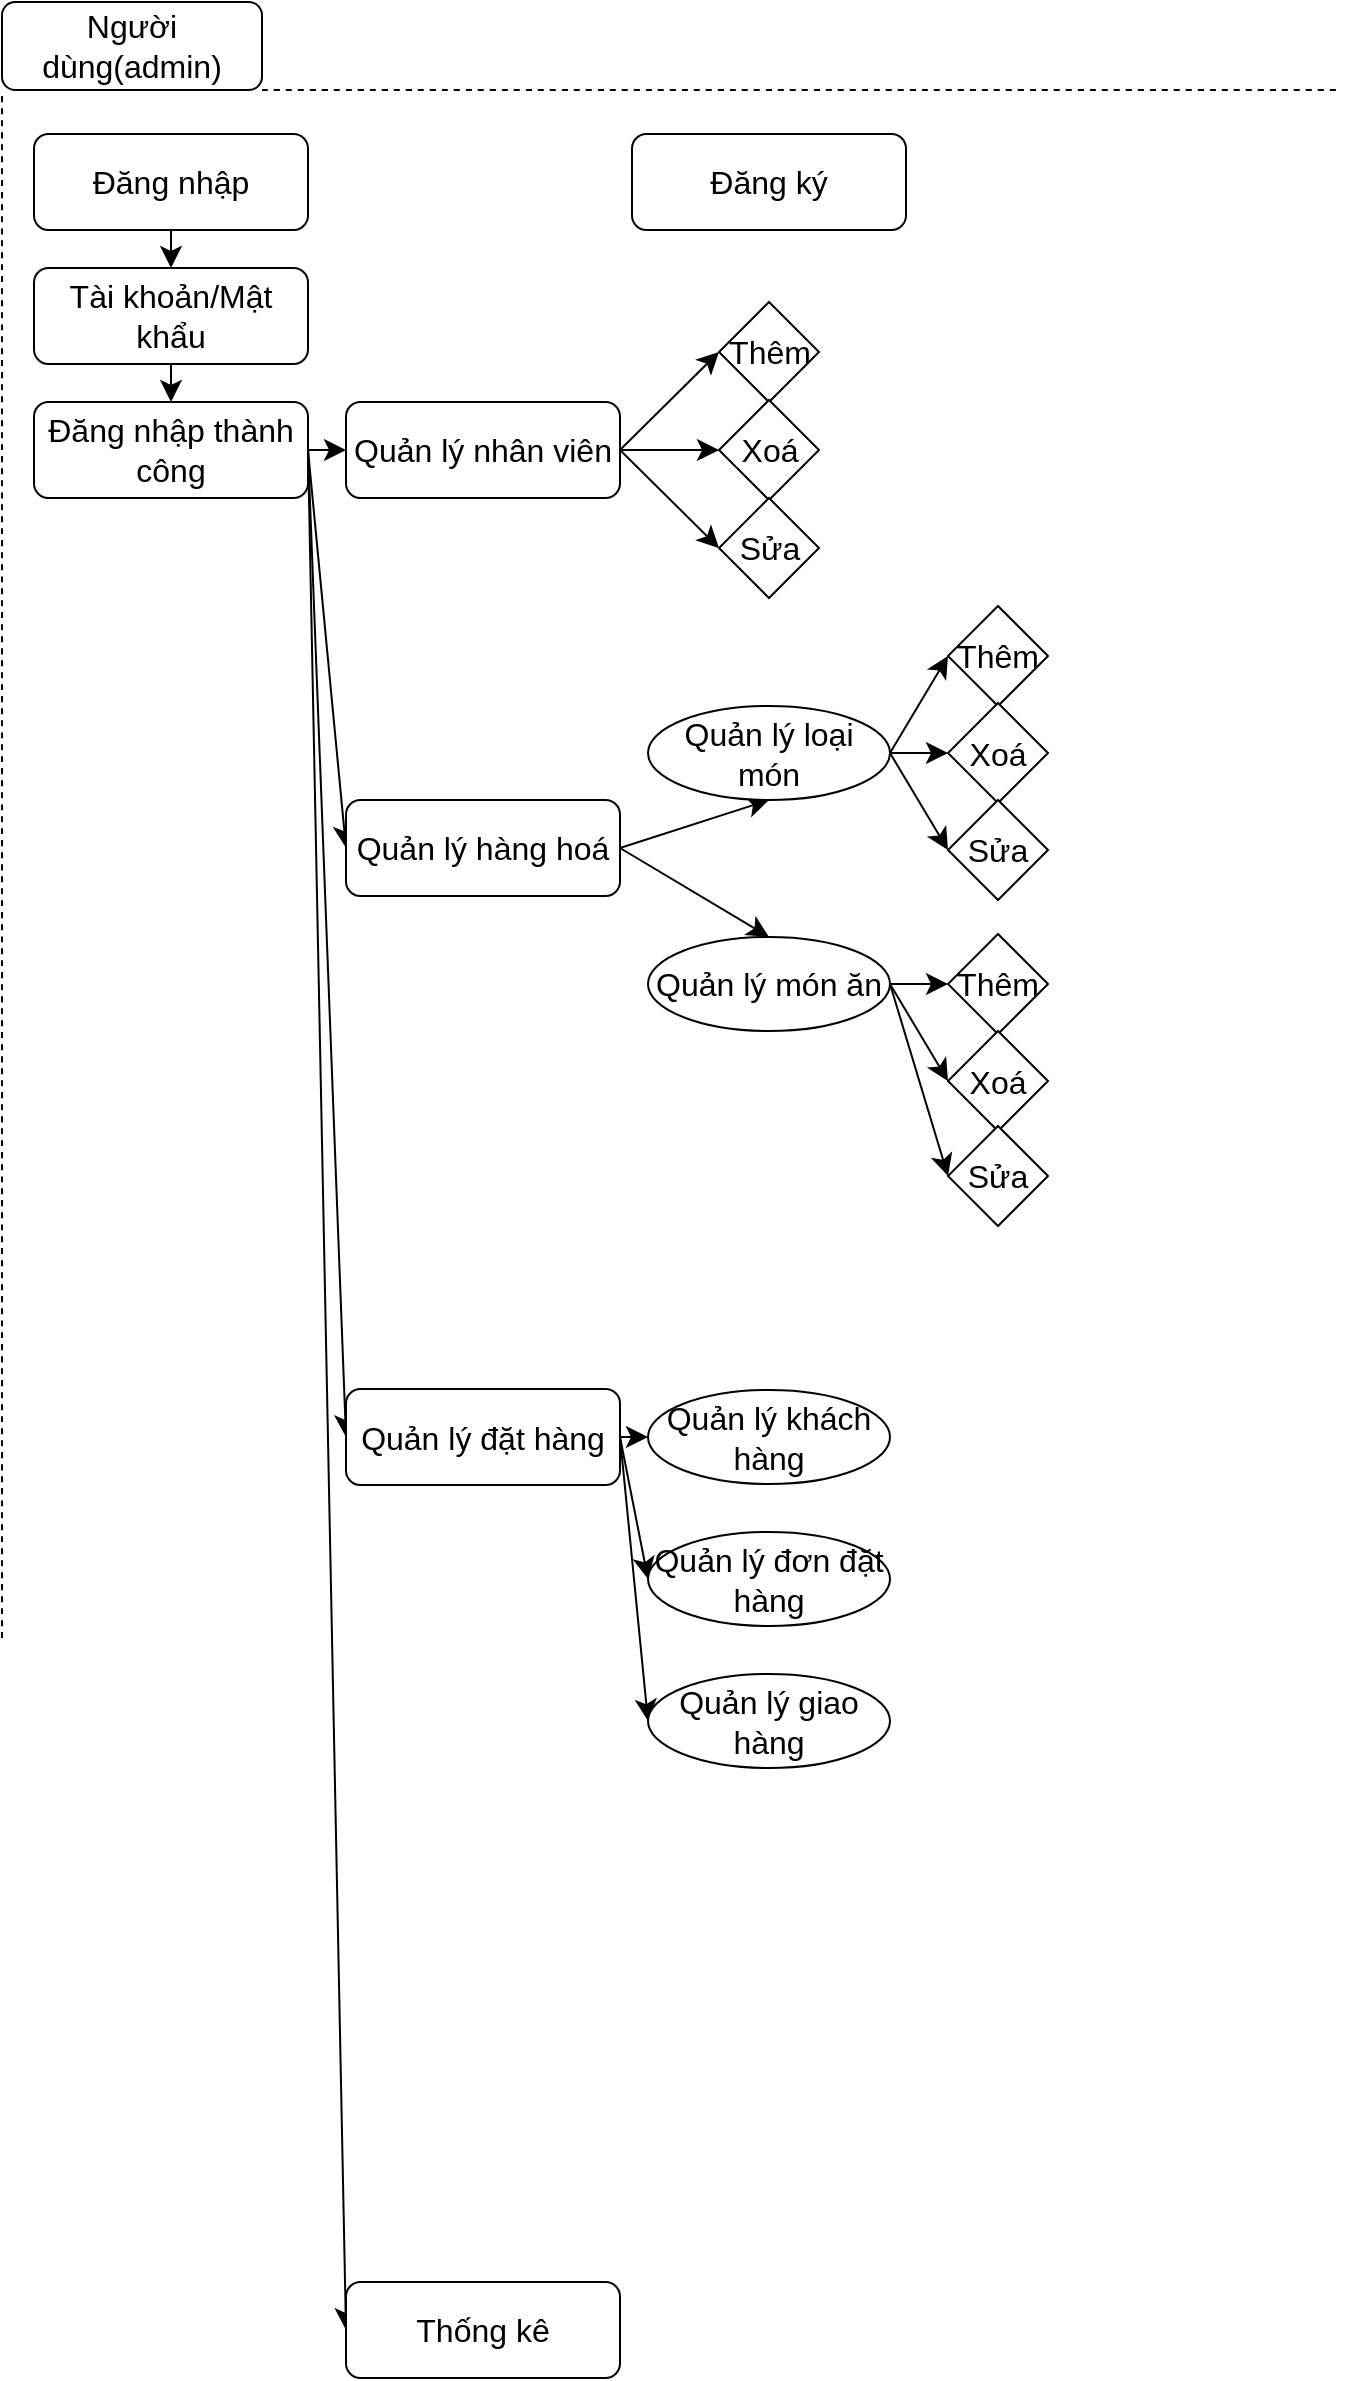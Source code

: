 <mxfile version="22.1.8" type="github">
  <diagram name="Page-1" id="rY_K6makJV8tmEoLIjzd">
    <mxGraphModel dx="1889" dy="836" grid="0" gridSize="10" guides="1" tooltips="1" connect="1" arrows="1" fold="1" page="0" pageScale="1" pageWidth="850" pageHeight="1100" math="0" shadow="0">
      <root>
        <mxCell id="0" />
        <mxCell id="1" parent="0" />
        <mxCell id="uzIWKKhnn1AGdui7la-n-1" value="Người dùng(admin)" style="rounded=1;whiteSpace=wrap;html=1;fontSize=16;" vertex="1" parent="1">
          <mxGeometry x="-16" y="36" width="130" height="44" as="geometry" />
        </mxCell>
        <mxCell id="uzIWKKhnn1AGdui7la-n-2" value="" style="endArrow=none;dashed=1;html=1;rounded=0;fontSize=12;startSize=8;endSize=8;edgeStyle=none;curved=1;exitX=1;exitY=1;exitDx=0;exitDy=0;" edge="1" parent="1" source="uzIWKKhnn1AGdui7la-n-1">
          <mxGeometry width="50" height="50" relative="1" as="geometry">
            <mxPoint x="175" y="225" as="sourcePoint" />
            <mxPoint x="653" y="80" as="targetPoint" />
          </mxGeometry>
        </mxCell>
        <mxCell id="uzIWKKhnn1AGdui7la-n-3" value="" style="endArrow=none;dashed=1;html=1;rounded=0;fontSize=12;startSize=8;endSize=8;edgeStyle=none;curved=1;entryX=0;entryY=1;entryDx=0;entryDy=0;" edge="1" parent="1" target="uzIWKKhnn1AGdui7la-n-1">
          <mxGeometry width="50" height="50" relative="1" as="geometry">
            <mxPoint x="-16" y="854" as="sourcePoint" />
            <mxPoint x="225" y="175" as="targetPoint" />
          </mxGeometry>
        </mxCell>
        <mxCell id="uzIWKKhnn1AGdui7la-n-7" style="edgeStyle=none;curved=1;rounded=0;orthogonalLoop=1;jettySize=auto;html=1;exitX=0.5;exitY=1;exitDx=0;exitDy=0;entryX=0.5;entryY=0;entryDx=0;entryDy=0;fontSize=12;startSize=8;endSize=8;" edge="1" parent="1" source="uzIWKKhnn1AGdui7la-n-4" target="uzIWKKhnn1AGdui7la-n-6">
          <mxGeometry relative="1" as="geometry" />
        </mxCell>
        <mxCell id="uzIWKKhnn1AGdui7la-n-4" value="Đăng nhập" style="rounded=1;whiteSpace=wrap;html=1;fontSize=16;" vertex="1" parent="1">
          <mxGeometry y="102" width="137" height="48" as="geometry" />
        </mxCell>
        <mxCell id="uzIWKKhnn1AGdui7la-n-5" value="Đăng ký" style="rounded=1;whiteSpace=wrap;html=1;fontSize=16;" vertex="1" parent="1">
          <mxGeometry x="299" y="102" width="137" height="48" as="geometry" />
        </mxCell>
        <mxCell id="uzIWKKhnn1AGdui7la-n-9" style="edgeStyle=none;curved=1;rounded=0;orthogonalLoop=1;jettySize=auto;html=1;exitX=0.5;exitY=1;exitDx=0;exitDy=0;entryX=0.5;entryY=0;entryDx=0;entryDy=0;fontSize=12;startSize=8;endSize=8;" edge="1" parent="1" source="uzIWKKhnn1AGdui7la-n-6" target="uzIWKKhnn1AGdui7la-n-8">
          <mxGeometry relative="1" as="geometry" />
        </mxCell>
        <mxCell id="uzIWKKhnn1AGdui7la-n-6" value="Tài khoản/Mật khẩu" style="rounded=1;whiteSpace=wrap;html=1;fontSize=16;" vertex="1" parent="1">
          <mxGeometry y="169" width="137" height="48" as="geometry" />
        </mxCell>
        <mxCell id="uzIWKKhnn1AGdui7la-n-11" style="edgeStyle=none;curved=1;rounded=0;orthogonalLoop=1;jettySize=auto;html=1;exitX=1;exitY=0.5;exitDx=0;exitDy=0;fontSize=12;startSize=8;endSize=8;" edge="1" parent="1" source="uzIWKKhnn1AGdui7la-n-8" target="uzIWKKhnn1AGdui7la-n-10">
          <mxGeometry relative="1" as="geometry" />
        </mxCell>
        <mxCell id="uzIWKKhnn1AGdui7la-n-15" style="edgeStyle=none;curved=1;rounded=0;orthogonalLoop=1;jettySize=auto;html=1;exitX=1;exitY=0.5;exitDx=0;exitDy=0;entryX=0;entryY=0.5;entryDx=0;entryDy=0;fontSize=12;startSize=8;endSize=8;" edge="1" parent="1" source="uzIWKKhnn1AGdui7la-n-8" target="uzIWKKhnn1AGdui7la-n-12">
          <mxGeometry relative="1" as="geometry" />
        </mxCell>
        <mxCell id="uzIWKKhnn1AGdui7la-n-16" style="edgeStyle=none;curved=1;rounded=0;orthogonalLoop=1;jettySize=auto;html=1;exitX=1;exitY=0.5;exitDx=0;exitDy=0;entryX=0;entryY=0.5;entryDx=0;entryDy=0;fontSize=12;startSize=8;endSize=8;" edge="1" parent="1" source="uzIWKKhnn1AGdui7la-n-8" target="uzIWKKhnn1AGdui7la-n-13">
          <mxGeometry relative="1" as="geometry" />
        </mxCell>
        <mxCell id="uzIWKKhnn1AGdui7la-n-17" style="edgeStyle=none;curved=1;rounded=0;orthogonalLoop=1;jettySize=auto;html=1;exitX=1;exitY=0.5;exitDx=0;exitDy=0;entryX=0;entryY=0.5;entryDx=0;entryDy=0;fontSize=12;startSize=8;endSize=8;" edge="1" parent="1" source="uzIWKKhnn1AGdui7la-n-8" target="uzIWKKhnn1AGdui7la-n-14">
          <mxGeometry relative="1" as="geometry" />
        </mxCell>
        <mxCell id="uzIWKKhnn1AGdui7la-n-8" value="Đăng nhập thành công" style="rounded=1;whiteSpace=wrap;html=1;fontSize=16;" vertex="1" parent="1">
          <mxGeometry y="236" width="137" height="48" as="geometry" />
        </mxCell>
        <mxCell id="uzIWKKhnn1AGdui7la-n-22" style="edgeStyle=none;curved=1;rounded=0;orthogonalLoop=1;jettySize=auto;html=1;exitX=1;exitY=0.5;exitDx=0;exitDy=0;entryX=0;entryY=0.5;entryDx=0;entryDy=0;fontSize=12;startSize=8;endSize=8;" edge="1" parent="1" source="uzIWKKhnn1AGdui7la-n-10" target="uzIWKKhnn1AGdui7la-n-18">
          <mxGeometry relative="1" as="geometry" />
        </mxCell>
        <mxCell id="uzIWKKhnn1AGdui7la-n-23" style="edgeStyle=none;curved=1;rounded=0;orthogonalLoop=1;jettySize=auto;html=1;exitX=1;exitY=0.5;exitDx=0;exitDy=0;entryX=0;entryY=0.5;entryDx=0;entryDy=0;fontSize=12;startSize=8;endSize=8;" edge="1" parent="1" source="uzIWKKhnn1AGdui7la-n-10" target="uzIWKKhnn1AGdui7la-n-19">
          <mxGeometry relative="1" as="geometry" />
        </mxCell>
        <mxCell id="uzIWKKhnn1AGdui7la-n-24" style="edgeStyle=none;curved=1;rounded=0;orthogonalLoop=1;jettySize=auto;html=1;exitX=1;exitY=0.5;exitDx=0;exitDy=0;entryX=0;entryY=0.5;entryDx=0;entryDy=0;fontSize=12;startSize=8;endSize=8;" edge="1" parent="1" source="uzIWKKhnn1AGdui7la-n-10" target="uzIWKKhnn1AGdui7la-n-20">
          <mxGeometry relative="1" as="geometry" />
        </mxCell>
        <mxCell id="uzIWKKhnn1AGdui7la-n-10" value="Quản lý nhân viên" style="rounded=1;whiteSpace=wrap;html=1;fontSize=16;" vertex="1" parent="1">
          <mxGeometry x="156" y="236" width="137" height="48" as="geometry" />
        </mxCell>
        <mxCell id="uzIWKKhnn1AGdui7la-n-27" style="edgeStyle=none;curved=1;rounded=0;orthogonalLoop=1;jettySize=auto;html=1;exitX=1;exitY=0.5;exitDx=0;exitDy=0;entryX=0.5;entryY=1;entryDx=0;entryDy=0;fontSize=12;startSize=8;endSize=8;" edge="1" parent="1" source="uzIWKKhnn1AGdui7la-n-12" target="uzIWKKhnn1AGdui7la-n-25">
          <mxGeometry relative="1" as="geometry" />
        </mxCell>
        <mxCell id="uzIWKKhnn1AGdui7la-n-28" style="edgeStyle=none;curved=1;rounded=0;orthogonalLoop=1;jettySize=auto;html=1;exitX=1;exitY=0.5;exitDx=0;exitDy=0;entryX=0.5;entryY=0;entryDx=0;entryDy=0;fontSize=12;startSize=8;endSize=8;" edge="1" parent="1" source="uzIWKKhnn1AGdui7la-n-12" target="uzIWKKhnn1AGdui7la-n-26">
          <mxGeometry relative="1" as="geometry" />
        </mxCell>
        <mxCell id="uzIWKKhnn1AGdui7la-n-12" value="Quản lý hàng hoá" style="rounded=1;whiteSpace=wrap;html=1;fontSize=16;" vertex="1" parent="1">
          <mxGeometry x="156" y="435" width="137" height="48" as="geometry" />
        </mxCell>
        <mxCell id="uzIWKKhnn1AGdui7la-n-44" style="edgeStyle=none;curved=1;rounded=0;orthogonalLoop=1;jettySize=auto;html=1;exitX=1;exitY=0.5;exitDx=0;exitDy=0;entryX=0;entryY=0.5;entryDx=0;entryDy=0;fontSize=12;startSize=8;endSize=8;" edge="1" parent="1" source="uzIWKKhnn1AGdui7la-n-13" target="uzIWKKhnn1AGdui7la-n-43">
          <mxGeometry relative="1" as="geometry" />
        </mxCell>
        <mxCell id="uzIWKKhnn1AGdui7la-n-46" style="edgeStyle=none;curved=1;rounded=0;orthogonalLoop=1;jettySize=auto;html=1;exitX=1;exitY=0.5;exitDx=0;exitDy=0;entryX=0;entryY=0.5;entryDx=0;entryDy=0;fontSize=12;startSize=8;endSize=8;" edge="1" parent="1" source="uzIWKKhnn1AGdui7la-n-13" target="uzIWKKhnn1AGdui7la-n-45">
          <mxGeometry relative="1" as="geometry" />
        </mxCell>
        <mxCell id="uzIWKKhnn1AGdui7la-n-48" style="edgeStyle=none;curved=1;rounded=0;orthogonalLoop=1;jettySize=auto;html=1;exitX=1;exitY=0.5;exitDx=0;exitDy=0;entryX=0;entryY=0.5;entryDx=0;entryDy=0;fontSize=12;startSize=8;endSize=8;" edge="1" parent="1" source="uzIWKKhnn1AGdui7la-n-13" target="uzIWKKhnn1AGdui7la-n-47">
          <mxGeometry relative="1" as="geometry" />
        </mxCell>
        <mxCell id="uzIWKKhnn1AGdui7la-n-13" value="Quản lý đặt hàng" style="rounded=1;whiteSpace=wrap;html=1;fontSize=16;" vertex="1" parent="1">
          <mxGeometry x="156" y="729.5" width="137" height="48" as="geometry" />
        </mxCell>
        <mxCell id="uzIWKKhnn1AGdui7la-n-14" value="Thống kê" style="rounded=1;whiteSpace=wrap;html=1;fontSize=16;" vertex="1" parent="1">
          <mxGeometry x="156" y="1176" width="137" height="48" as="geometry" />
        </mxCell>
        <mxCell id="uzIWKKhnn1AGdui7la-n-18" value="Thêm" style="rhombus;whiteSpace=wrap;html=1;fontSize=16;" vertex="1" parent="1">
          <mxGeometry x="342.5" y="186" width="50" height="50" as="geometry" />
        </mxCell>
        <mxCell id="uzIWKKhnn1AGdui7la-n-19" value="Xoá" style="rhombus;whiteSpace=wrap;html=1;fontSize=16;" vertex="1" parent="1">
          <mxGeometry x="342.5" y="235" width="50" height="50" as="geometry" />
        </mxCell>
        <mxCell id="uzIWKKhnn1AGdui7la-n-20" value="Sửa" style="rhombus;whiteSpace=wrap;html=1;fontSize=16;" vertex="1" parent="1">
          <mxGeometry x="342.5" y="284" width="50" height="50" as="geometry" />
        </mxCell>
        <mxCell id="uzIWKKhnn1AGdui7la-n-33" style="edgeStyle=none;curved=1;rounded=0;orthogonalLoop=1;jettySize=auto;html=1;exitX=1;exitY=0.5;exitDx=0;exitDy=0;entryX=0;entryY=0.5;entryDx=0;entryDy=0;fontSize=12;startSize=8;endSize=8;" edge="1" parent="1" source="uzIWKKhnn1AGdui7la-n-25" target="uzIWKKhnn1AGdui7la-n-30">
          <mxGeometry relative="1" as="geometry" />
        </mxCell>
        <mxCell id="uzIWKKhnn1AGdui7la-n-34" style="edgeStyle=none;curved=1;rounded=0;orthogonalLoop=1;jettySize=auto;html=1;exitX=1;exitY=0.5;exitDx=0;exitDy=0;entryX=0;entryY=0.5;entryDx=0;entryDy=0;fontSize=12;startSize=8;endSize=8;" edge="1" parent="1" source="uzIWKKhnn1AGdui7la-n-25" target="uzIWKKhnn1AGdui7la-n-31">
          <mxGeometry relative="1" as="geometry" />
        </mxCell>
        <mxCell id="uzIWKKhnn1AGdui7la-n-35" style="edgeStyle=none;curved=1;rounded=0;orthogonalLoop=1;jettySize=auto;html=1;exitX=1;exitY=0.5;exitDx=0;exitDy=0;entryX=0;entryY=0.5;entryDx=0;entryDy=0;fontSize=12;startSize=8;endSize=8;" edge="1" parent="1" source="uzIWKKhnn1AGdui7la-n-25" target="uzIWKKhnn1AGdui7la-n-32">
          <mxGeometry relative="1" as="geometry" />
        </mxCell>
        <mxCell id="uzIWKKhnn1AGdui7la-n-25" value="Quản lý loại món" style="ellipse;whiteSpace=wrap;html=1;fontSize=16;" vertex="1" parent="1">
          <mxGeometry x="307" y="388" width="121" height="47" as="geometry" />
        </mxCell>
        <mxCell id="uzIWKKhnn1AGdui7la-n-39" style="edgeStyle=none;curved=1;rounded=0;orthogonalLoop=1;jettySize=auto;html=1;exitX=1;exitY=0.5;exitDx=0;exitDy=0;entryX=0;entryY=0.5;entryDx=0;entryDy=0;fontSize=12;startSize=8;endSize=8;" edge="1" parent="1" source="uzIWKKhnn1AGdui7la-n-26" target="uzIWKKhnn1AGdui7la-n-36">
          <mxGeometry relative="1" as="geometry" />
        </mxCell>
        <mxCell id="uzIWKKhnn1AGdui7la-n-40" style="edgeStyle=none;curved=1;rounded=0;orthogonalLoop=1;jettySize=auto;html=1;exitX=1;exitY=0.5;exitDx=0;exitDy=0;entryX=0;entryY=0.5;entryDx=0;entryDy=0;fontSize=12;startSize=8;endSize=8;" edge="1" parent="1" source="uzIWKKhnn1AGdui7la-n-26" target="uzIWKKhnn1AGdui7la-n-37">
          <mxGeometry relative="1" as="geometry" />
        </mxCell>
        <mxCell id="uzIWKKhnn1AGdui7la-n-41" style="edgeStyle=none;curved=1;rounded=0;orthogonalLoop=1;jettySize=auto;html=1;exitX=1;exitY=0.5;exitDx=0;exitDy=0;entryX=0;entryY=0.5;entryDx=0;entryDy=0;fontSize=12;startSize=8;endSize=8;" edge="1" parent="1" source="uzIWKKhnn1AGdui7la-n-26" target="uzIWKKhnn1AGdui7la-n-38">
          <mxGeometry relative="1" as="geometry" />
        </mxCell>
        <mxCell id="uzIWKKhnn1AGdui7la-n-26" value="Quản lý món ăn" style="ellipse;whiteSpace=wrap;html=1;fontSize=16;" vertex="1" parent="1">
          <mxGeometry x="307" y="503.5" width="121" height="47" as="geometry" />
        </mxCell>
        <mxCell id="uzIWKKhnn1AGdui7la-n-30" value="Thêm" style="rhombus;whiteSpace=wrap;html=1;fontSize=16;" vertex="1" parent="1">
          <mxGeometry x="457" y="338" width="50" height="50" as="geometry" />
        </mxCell>
        <mxCell id="uzIWKKhnn1AGdui7la-n-31" value="Xoá" style="rhombus;whiteSpace=wrap;html=1;fontSize=16;" vertex="1" parent="1">
          <mxGeometry x="457" y="386.5" width="50" height="50" as="geometry" />
        </mxCell>
        <mxCell id="uzIWKKhnn1AGdui7la-n-32" value="Sửa" style="rhombus;whiteSpace=wrap;html=1;fontSize=16;" vertex="1" parent="1">
          <mxGeometry x="457" y="435" width="50" height="50" as="geometry" />
        </mxCell>
        <mxCell id="uzIWKKhnn1AGdui7la-n-36" value="Thêm" style="rhombus;whiteSpace=wrap;html=1;fontSize=16;" vertex="1" parent="1">
          <mxGeometry x="457" y="502" width="50" height="50" as="geometry" />
        </mxCell>
        <mxCell id="uzIWKKhnn1AGdui7la-n-37" value="Xoá" style="rhombus;whiteSpace=wrap;html=1;fontSize=16;" vertex="1" parent="1">
          <mxGeometry x="457" y="550.5" width="50" height="50" as="geometry" />
        </mxCell>
        <mxCell id="uzIWKKhnn1AGdui7la-n-38" value="Sửa" style="rhombus;whiteSpace=wrap;html=1;fontSize=16;" vertex="1" parent="1">
          <mxGeometry x="457" y="598" width="50" height="50" as="geometry" />
        </mxCell>
        <mxCell id="uzIWKKhnn1AGdui7la-n-43" value="Quản lý khách hàng" style="ellipse;whiteSpace=wrap;html=1;fontSize=16;" vertex="1" parent="1">
          <mxGeometry x="307" y="730" width="121" height="47" as="geometry" />
        </mxCell>
        <mxCell id="uzIWKKhnn1AGdui7la-n-45" value="Quản lý đơn đặt hàng" style="ellipse;whiteSpace=wrap;html=1;fontSize=16;" vertex="1" parent="1">
          <mxGeometry x="307" y="801" width="121" height="47" as="geometry" />
        </mxCell>
        <mxCell id="uzIWKKhnn1AGdui7la-n-47" value="Quản lý giao hàng" style="ellipse;whiteSpace=wrap;html=1;fontSize=16;" vertex="1" parent="1">
          <mxGeometry x="307" y="872" width="121" height="47" as="geometry" />
        </mxCell>
      </root>
    </mxGraphModel>
  </diagram>
</mxfile>
